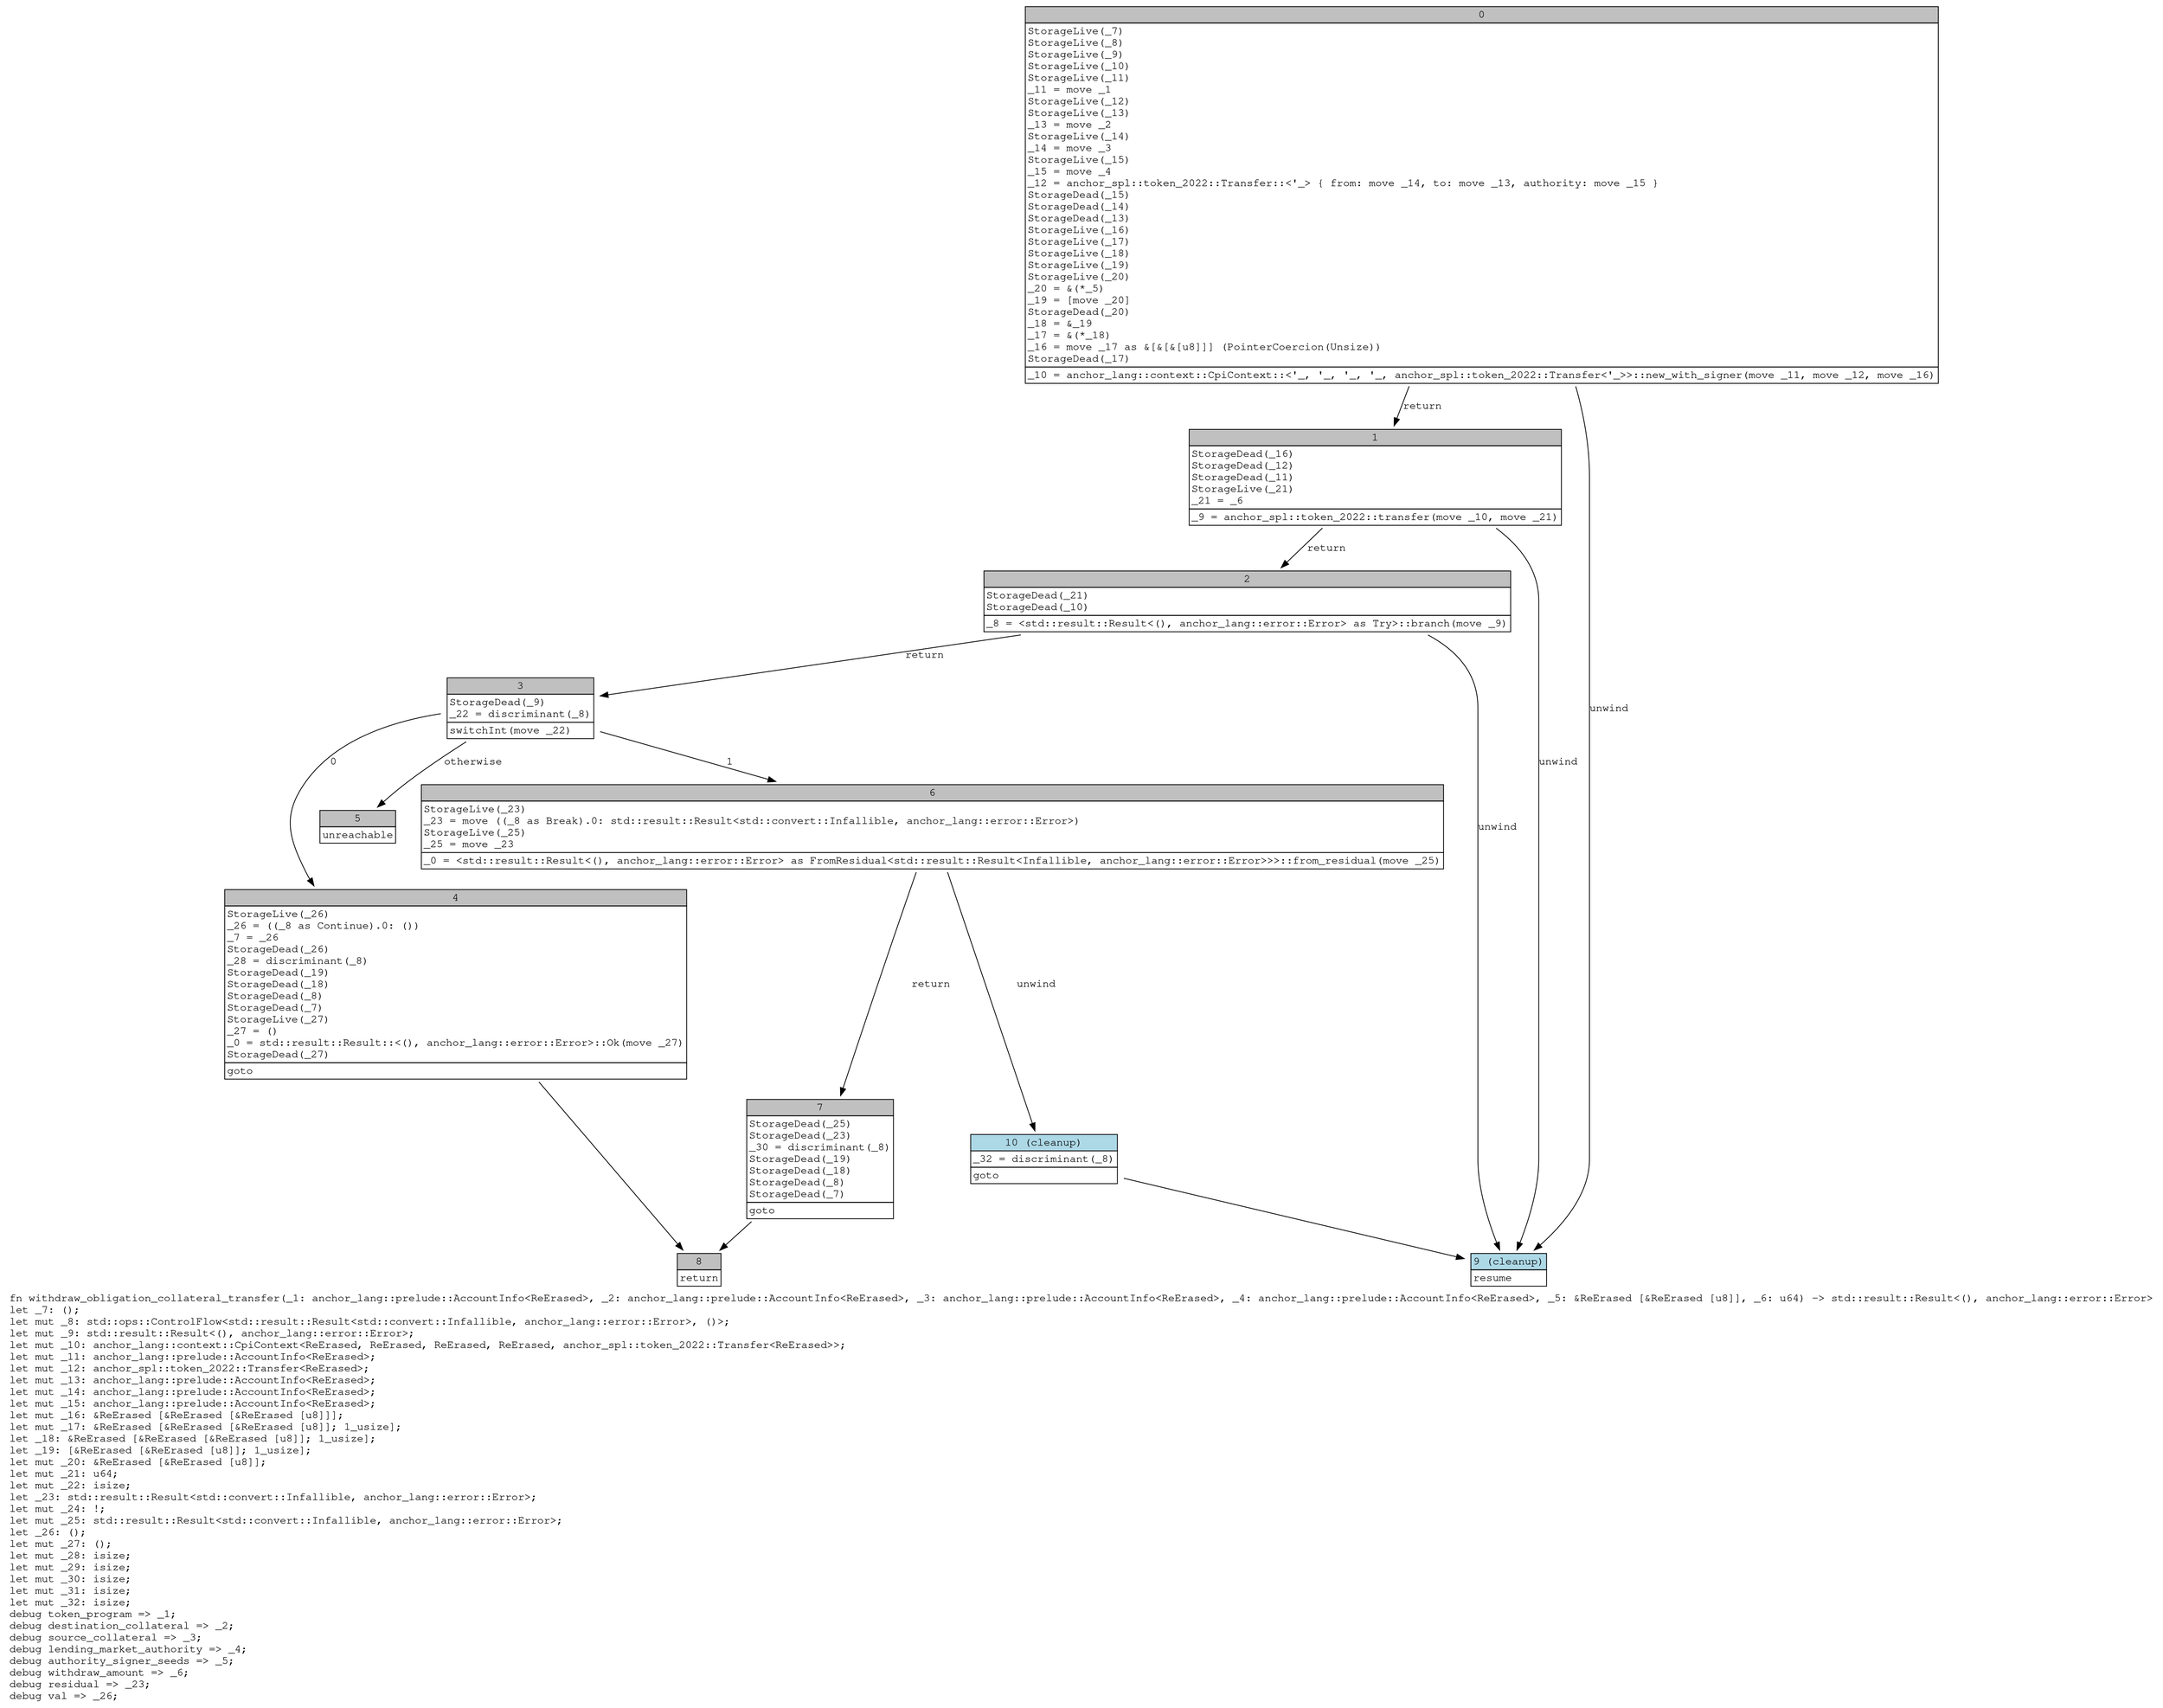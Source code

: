 digraph Mir_0_2805 {
    graph [fontname="Courier, monospace"];
    node [fontname="Courier, monospace"];
    edge [fontname="Courier, monospace"];
    label=<fn withdraw_obligation_collateral_transfer(_1: anchor_lang::prelude::AccountInfo&lt;ReErased&gt;, _2: anchor_lang::prelude::AccountInfo&lt;ReErased&gt;, _3: anchor_lang::prelude::AccountInfo&lt;ReErased&gt;, _4: anchor_lang::prelude::AccountInfo&lt;ReErased&gt;, _5: &amp;ReErased [&amp;ReErased [u8]], _6: u64) -&gt; std::result::Result&lt;(), anchor_lang::error::Error&gt;<br align="left"/>let _7: ();<br align="left"/>let mut _8: std::ops::ControlFlow&lt;std::result::Result&lt;std::convert::Infallible, anchor_lang::error::Error&gt;, ()&gt;;<br align="left"/>let mut _9: std::result::Result&lt;(), anchor_lang::error::Error&gt;;<br align="left"/>let mut _10: anchor_lang::context::CpiContext&lt;ReErased, ReErased, ReErased, ReErased, anchor_spl::token_2022::Transfer&lt;ReErased&gt;&gt;;<br align="left"/>let mut _11: anchor_lang::prelude::AccountInfo&lt;ReErased&gt;;<br align="left"/>let mut _12: anchor_spl::token_2022::Transfer&lt;ReErased&gt;;<br align="left"/>let mut _13: anchor_lang::prelude::AccountInfo&lt;ReErased&gt;;<br align="left"/>let mut _14: anchor_lang::prelude::AccountInfo&lt;ReErased&gt;;<br align="left"/>let mut _15: anchor_lang::prelude::AccountInfo&lt;ReErased&gt;;<br align="left"/>let mut _16: &amp;ReErased [&amp;ReErased [&amp;ReErased [u8]]];<br align="left"/>let mut _17: &amp;ReErased [&amp;ReErased [&amp;ReErased [u8]]; 1_usize];<br align="left"/>let _18: &amp;ReErased [&amp;ReErased [&amp;ReErased [u8]]; 1_usize];<br align="left"/>let _19: [&amp;ReErased [&amp;ReErased [u8]]; 1_usize];<br align="left"/>let mut _20: &amp;ReErased [&amp;ReErased [u8]];<br align="left"/>let mut _21: u64;<br align="left"/>let mut _22: isize;<br align="left"/>let _23: std::result::Result&lt;std::convert::Infallible, anchor_lang::error::Error&gt;;<br align="left"/>let mut _24: !;<br align="left"/>let mut _25: std::result::Result&lt;std::convert::Infallible, anchor_lang::error::Error&gt;;<br align="left"/>let _26: ();<br align="left"/>let mut _27: ();<br align="left"/>let mut _28: isize;<br align="left"/>let mut _29: isize;<br align="left"/>let mut _30: isize;<br align="left"/>let mut _31: isize;<br align="left"/>let mut _32: isize;<br align="left"/>debug token_program =&gt; _1;<br align="left"/>debug destination_collateral =&gt; _2;<br align="left"/>debug source_collateral =&gt; _3;<br align="left"/>debug lending_market_authority =&gt; _4;<br align="left"/>debug authority_signer_seeds =&gt; _5;<br align="left"/>debug withdraw_amount =&gt; _6;<br align="left"/>debug residual =&gt; _23;<br align="left"/>debug val =&gt; _26;<br align="left"/>>;
    bb0__0_2805 [shape="none", label=<<table border="0" cellborder="1" cellspacing="0"><tr><td bgcolor="gray" align="center" colspan="1">0</td></tr><tr><td align="left" balign="left">StorageLive(_7)<br/>StorageLive(_8)<br/>StorageLive(_9)<br/>StorageLive(_10)<br/>StorageLive(_11)<br/>_11 = move _1<br/>StorageLive(_12)<br/>StorageLive(_13)<br/>_13 = move _2<br/>StorageLive(_14)<br/>_14 = move _3<br/>StorageLive(_15)<br/>_15 = move _4<br/>_12 = anchor_spl::token_2022::Transfer::&lt;'_&gt; { from: move _14, to: move _13, authority: move _15 }<br/>StorageDead(_15)<br/>StorageDead(_14)<br/>StorageDead(_13)<br/>StorageLive(_16)<br/>StorageLive(_17)<br/>StorageLive(_18)<br/>StorageLive(_19)<br/>StorageLive(_20)<br/>_20 = &amp;(*_5)<br/>_19 = [move _20]<br/>StorageDead(_20)<br/>_18 = &amp;_19<br/>_17 = &amp;(*_18)<br/>_16 = move _17 as &amp;[&amp;[&amp;[u8]]] (PointerCoercion(Unsize))<br/>StorageDead(_17)<br/></td></tr><tr><td align="left">_10 = anchor_lang::context::CpiContext::&lt;'_, '_, '_, '_, anchor_spl::token_2022::Transfer&lt;'_&gt;&gt;::new_with_signer(move _11, move _12, move _16)</td></tr></table>>];
    bb1__0_2805 [shape="none", label=<<table border="0" cellborder="1" cellspacing="0"><tr><td bgcolor="gray" align="center" colspan="1">1</td></tr><tr><td align="left" balign="left">StorageDead(_16)<br/>StorageDead(_12)<br/>StorageDead(_11)<br/>StorageLive(_21)<br/>_21 = _6<br/></td></tr><tr><td align="left">_9 = anchor_spl::token_2022::transfer(move _10, move _21)</td></tr></table>>];
    bb2__0_2805 [shape="none", label=<<table border="0" cellborder="1" cellspacing="0"><tr><td bgcolor="gray" align="center" colspan="1">2</td></tr><tr><td align="left" balign="left">StorageDead(_21)<br/>StorageDead(_10)<br/></td></tr><tr><td align="left">_8 = &lt;std::result::Result&lt;(), anchor_lang::error::Error&gt; as Try&gt;::branch(move _9)</td></tr></table>>];
    bb3__0_2805 [shape="none", label=<<table border="0" cellborder="1" cellspacing="0"><tr><td bgcolor="gray" align="center" colspan="1">3</td></tr><tr><td align="left" balign="left">StorageDead(_9)<br/>_22 = discriminant(_8)<br/></td></tr><tr><td align="left">switchInt(move _22)</td></tr></table>>];
    bb4__0_2805 [shape="none", label=<<table border="0" cellborder="1" cellspacing="0"><tr><td bgcolor="gray" align="center" colspan="1">4</td></tr><tr><td align="left" balign="left">StorageLive(_26)<br/>_26 = ((_8 as Continue).0: ())<br/>_7 = _26<br/>StorageDead(_26)<br/>_28 = discriminant(_8)<br/>StorageDead(_19)<br/>StorageDead(_18)<br/>StorageDead(_8)<br/>StorageDead(_7)<br/>StorageLive(_27)<br/>_27 = ()<br/>_0 = std::result::Result::&lt;(), anchor_lang::error::Error&gt;::Ok(move _27)<br/>StorageDead(_27)<br/></td></tr><tr><td align="left">goto</td></tr></table>>];
    bb5__0_2805 [shape="none", label=<<table border="0" cellborder="1" cellspacing="0"><tr><td bgcolor="gray" align="center" colspan="1">5</td></tr><tr><td align="left">unreachable</td></tr></table>>];
    bb6__0_2805 [shape="none", label=<<table border="0" cellborder="1" cellspacing="0"><tr><td bgcolor="gray" align="center" colspan="1">6</td></tr><tr><td align="left" balign="left">StorageLive(_23)<br/>_23 = move ((_8 as Break).0: std::result::Result&lt;std::convert::Infallible, anchor_lang::error::Error&gt;)<br/>StorageLive(_25)<br/>_25 = move _23<br/></td></tr><tr><td align="left">_0 = &lt;std::result::Result&lt;(), anchor_lang::error::Error&gt; as FromResidual&lt;std::result::Result&lt;Infallible, anchor_lang::error::Error&gt;&gt;&gt;::from_residual(move _25)</td></tr></table>>];
    bb7__0_2805 [shape="none", label=<<table border="0" cellborder="1" cellspacing="0"><tr><td bgcolor="gray" align="center" colspan="1">7</td></tr><tr><td align="left" balign="left">StorageDead(_25)<br/>StorageDead(_23)<br/>_30 = discriminant(_8)<br/>StorageDead(_19)<br/>StorageDead(_18)<br/>StorageDead(_8)<br/>StorageDead(_7)<br/></td></tr><tr><td align="left">goto</td></tr></table>>];
    bb8__0_2805 [shape="none", label=<<table border="0" cellborder="1" cellspacing="0"><tr><td bgcolor="gray" align="center" colspan="1">8</td></tr><tr><td align="left">return</td></tr></table>>];
    bb9__0_2805 [shape="none", label=<<table border="0" cellborder="1" cellspacing="0"><tr><td bgcolor="lightblue" align="center" colspan="1">9 (cleanup)</td></tr><tr><td align="left">resume</td></tr></table>>];
    bb10__0_2805 [shape="none", label=<<table border="0" cellborder="1" cellspacing="0"><tr><td bgcolor="lightblue" align="center" colspan="1">10 (cleanup)</td></tr><tr><td align="left" balign="left">_32 = discriminant(_8)<br/></td></tr><tr><td align="left">goto</td></tr></table>>];
    bb0__0_2805 -> bb1__0_2805 [label="return"];
    bb0__0_2805 -> bb9__0_2805 [label="unwind"];
    bb1__0_2805 -> bb2__0_2805 [label="return"];
    bb1__0_2805 -> bb9__0_2805 [label="unwind"];
    bb2__0_2805 -> bb3__0_2805 [label="return"];
    bb2__0_2805 -> bb9__0_2805 [label="unwind"];
    bb3__0_2805 -> bb4__0_2805 [label="0"];
    bb3__0_2805 -> bb6__0_2805 [label="1"];
    bb3__0_2805 -> bb5__0_2805 [label="otherwise"];
    bb4__0_2805 -> bb8__0_2805 [label=""];
    bb6__0_2805 -> bb7__0_2805 [label="return"];
    bb6__0_2805 -> bb10__0_2805 [label="unwind"];
    bb7__0_2805 -> bb8__0_2805 [label=""];
    bb10__0_2805 -> bb9__0_2805 [label=""];
}
